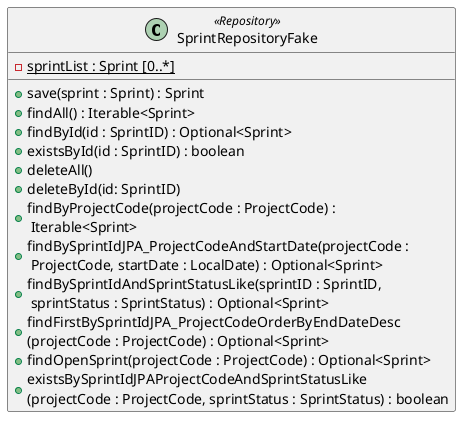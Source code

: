 @startuml
'https://plantuml.com/class-diagram

class SprintRepositoryFake<<Repository>> {
    - sprintList : Sprint [0..*] {static}

    + save(sprint : Sprint) : Sprint
    + findAll() : Iterable<Sprint>
    + findById(id : SprintID) : Optional<Sprint>
    + existsById(id : SprintID) : boolean
    + deleteAll()
    + deleteById(id: SprintID)
    + findByProjectCode(projectCode : ProjectCode) :\n Iterable<Sprint>
    + findBySprintIdJPA_ProjectCodeAndStartDate(projectCode :\n ProjectCode, startDate : LocalDate) : Optional<Sprint>
    + findBySprintIdAndSprintStatusLike(sprintID : SprintID,\n sprintStatus : SprintStatus) : Optional<Sprint>
    + findFirstBySprintIdJPA_ProjectCodeOrderByEndDateDesc\n(projectCode : ProjectCode) : Optional<Sprint>
    + findOpenSprint(projectCode : ProjectCode) : Optional<Sprint>
    + existsBySprintIdJPAProjectCodeAndSprintStatusLike\n(projectCode : ProjectCode, sprintStatus : SprintStatus) : boolean


}

@enduml